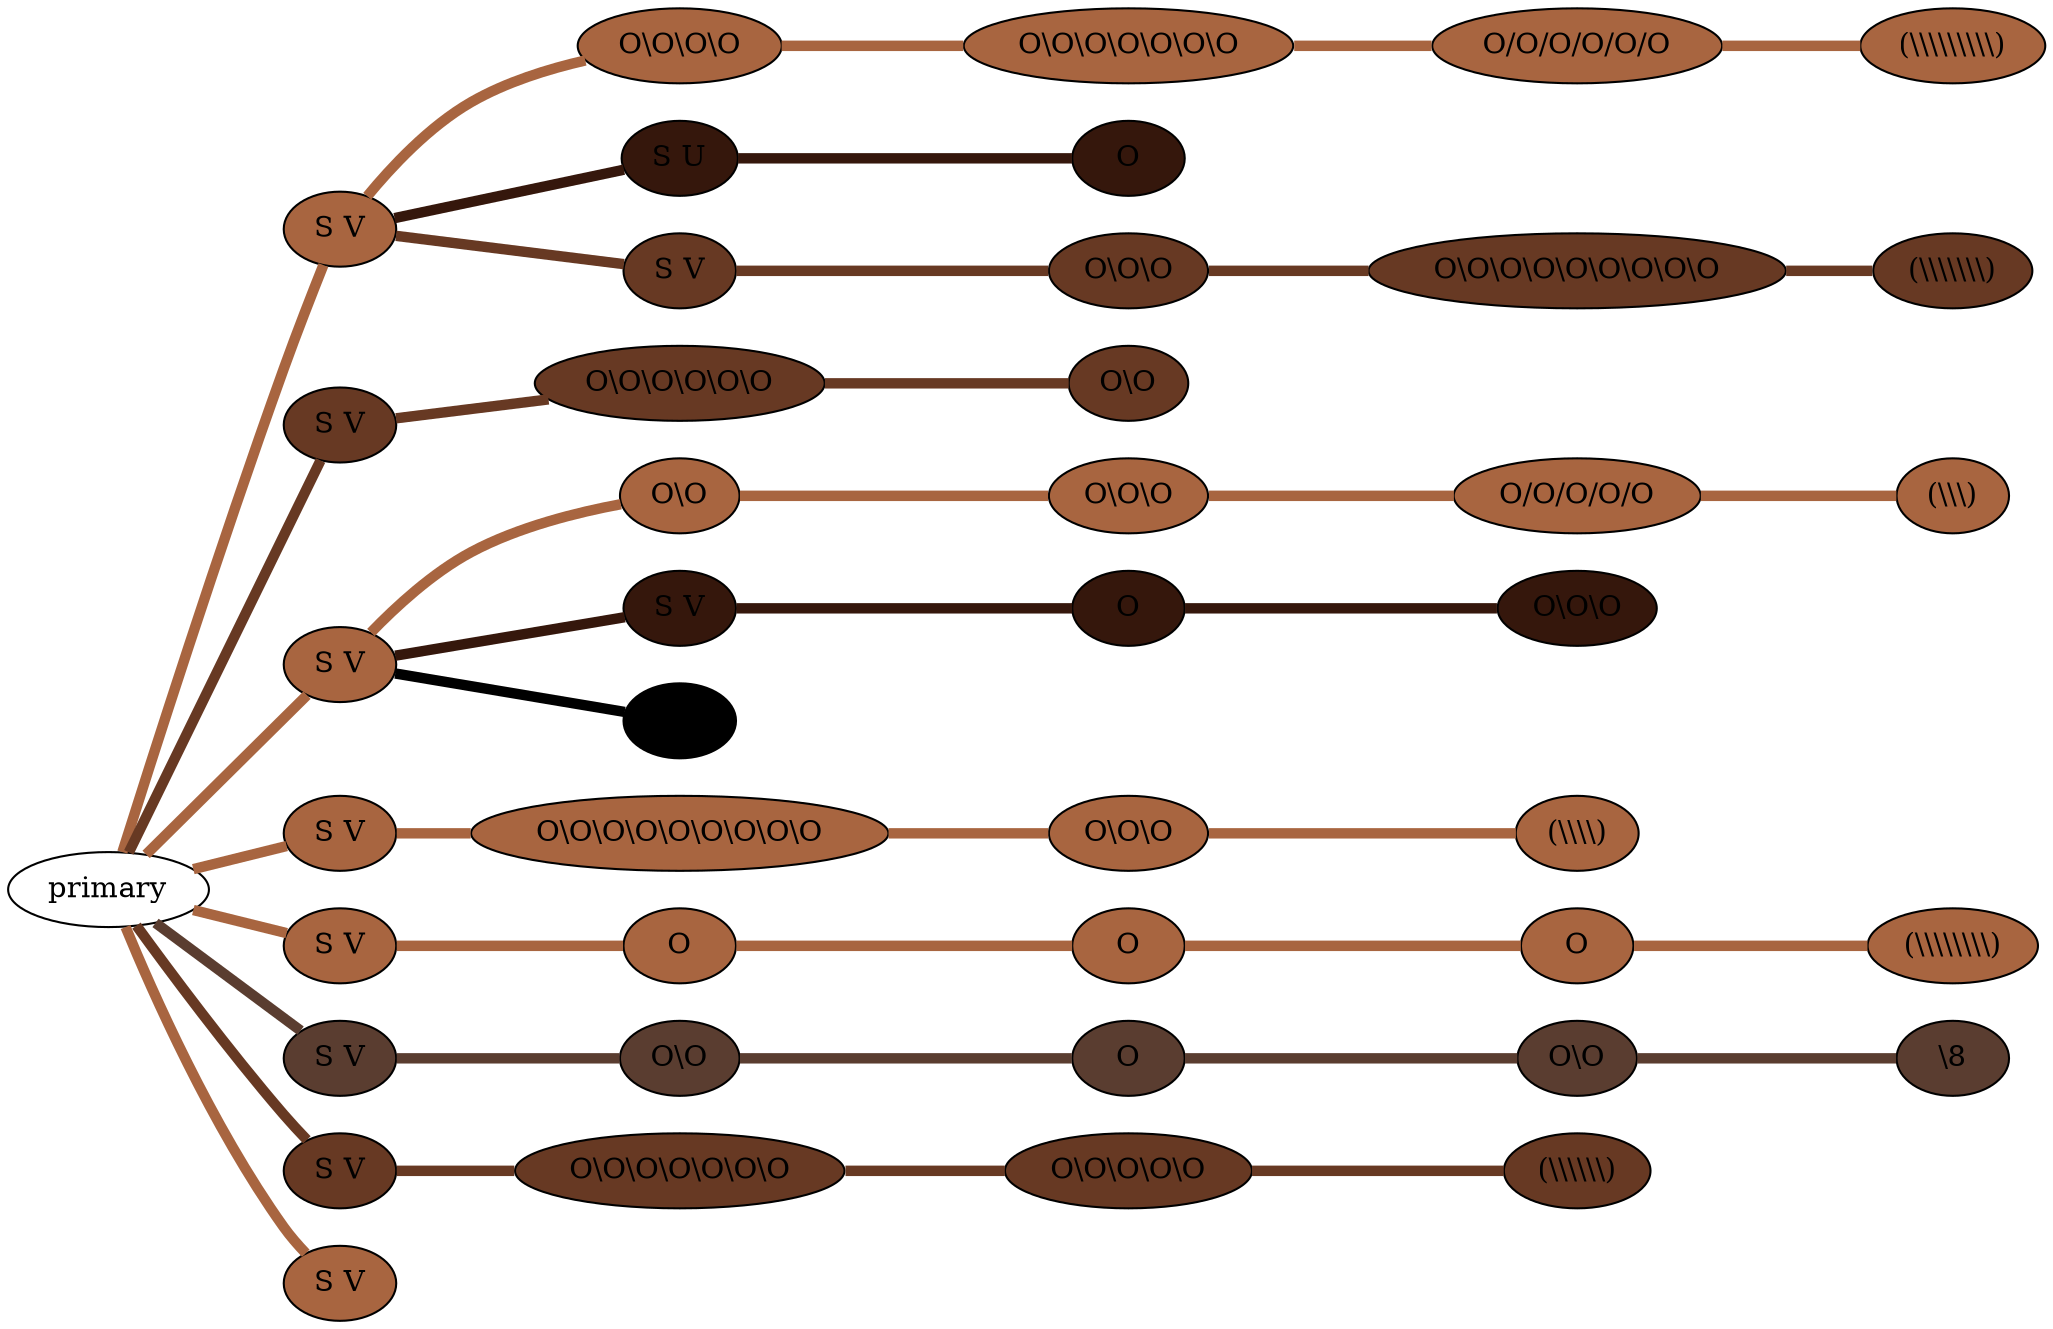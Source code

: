 graph {
 graph [rankdir=LR]
"1" [qtype="pendant_node", pendant_colors="#A86540", pendant_ply="S", pendant_attach="V", pendant_length="37", label="S V", style=filled, fillcolor="#A86540"]
"primary" -- "1" [qtype="pendant_link",penwidth=5,color="#A86540"]
"1:0" [qtype="knot_node", knot_value="4", knot_type="S", knot_position="5.0", knot_spin="Z", label="O\\O\\O\\O", style=filled, fillcolor="#A86540"]
"1" -- "1:0" [qtype="knot_link",penwidth=5,color="#A86540"]
"1:1" [qtype="knot_node", knot_value="7", knot_type="S", knot_position="14.0", knot_spin="Z", label="O\\O\\O\\O\\O\\O\\O", style=filled, fillcolor="#A86540"]
"1:0" -- "1:1" [qtype="knot_link",penwidth=5,color="#A86540"]
"1:2" [qtype="knot_node", knot_value="6", knot_type="S", knot_position="23.0", knot_spin="S", label="O/O/O/O/O/O", style=filled, fillcolor="#A86540"]
"1:1" -- "1:2" [qtype="knot_link",penwidth=5,color="#A86540"]
"1:3" [qtype="knot_node", knot_value="9", knot_type="L", knot_position="32.0", knot_spin="Z", label="(\\\\\\\\\\\\\\\\\\)", style=filled, fillcolor="#A86540"]
"1:2" -- "1:3" [qtype="knot_link",penwidth=5,color="#A86540"]
"1s1" [qtype="pendant_node", pendant_colors="#35170C", pendant_ply="S", pendant_attach="U", pendant_length="19", label="S U", style=filled, fillcolor="#35170C"]
"1" -- "1s1" [qtype="pendant_link",penwidth=5,color="#35170C"]
"1s1:0" [qtype="knot_node", knot_value="1", knot_type="S", knot_position="4.5", knot_spin="Z", label="O", style=filled, fillcolor="#35170C"]
"1s1" -- "1s1:0" [qtype="knot_link",penwidth=5,color="#35170C"]
"1s2" [qtype="pendant_node", pendant_colors="#673923", pendant_ply="S", pendant_attach="V", pendant_length="39", label="S V", style=filled, fillcolor="#673923"]
"1" -- "1s2" [qtype="pendant_link",penwidth=5,color="#673923"]
"1s2:0" [qtype="knot_node", knot_value="3", knot_type="S", knot_position="4.5", knot_spin="Z", label="O\\O\\O", style=filled, fillcolor="#673923"]
"1s2" -- "1s2:0" [qtype="knot_link",penwidth=5,color="#673923"]
"1s2:1" [qtype="knot_node", knot_value="9", knot_type="S", knot_position="13.0", knot_spin="Z", label="O\\O\\O\\O\\O\\O\\O\\O\\O", style=filled, fillcolor="#673923"]
"1s2:0" -- "1s2:1" [qtype="knot_link",penwidth=5,color="#673923"]
"1s2:2" [qtype="knot_node", knot_value="7", knot_type="L", knot_position="20.5", knot_spin="Z", label="(\\\\\\\\\\\\\\)", style=filled, fillcolor="#673923"]
"1s2:1" -- "1s2:2" [qtype="knot_link",penwidth=5,color="#673923"]
"2" [qtype="pendant_node", pendant_colors="#673923", pendant_ply="S", pendant_attach="V", pendant_length="30", label="S V", style=filled, fillcolor="#673923"]
"primary" -- "2" [qtype="pendant_link",penwidth=5,color="#673923"]
"2:0" [qtype="knot_node", knot_value="6", knot_type="S", knot_position="13.5", knot_spin="Z", label="O\\O\\O\\O\\O\\O", style=filled, fillcolor="#673923"]
"2" -- "2:0" [qtype="knot_link",penwidth=5,color="#673923"]
"2:1" [qtype="knot_node", knot_value="2", knot_type="S", knot_position="21.5", knot_spin="Z", label="O\\O", style=filled, fillcolor="#673923"]
"2:0" -- "2:1" [qtype="knot_link",penwidth=5,color="#673923"]
"3" [qtype="pendant_node", pendant_colors="#A86540,#777777", pendant_ply="S", pendant_attach="V", pendant_length="40", label="S V", style=filled, fillcolor="#A86540"]
"primary" -- "3" [qtype="pendant_link",penwidth=5,color="#A86540"]
"3:0" [qtype="knot_node", knot_value="2", knot_type="S", knot_position="5.5", knot_spin="Z", label="O\\O", style=filled, fillcolor="#A86540"]
"3" -- "3:0" [qtype="knot_link",penwidth=5,color="#A86540"]
"3:1" [qtype="knot_node", knot_value="3", knot_type="S", knot_position="14.0", knot_spin="Z", label="O\\O\\O", style=filled, fillcolor="#A86540"]
"3:0" -- "3:1" [qtype="knot_link",penwidth=5,color="#A86540"]
"3:2" [qtype="knot_node", knot_value="5", knot_type="S", knot_position="21.5", knot_spin="S", label="O/O/O/O/O", style=filled, fillcolor="#A86540"]
"3:1" -- "3:2" [qtype="knot_link",penwidth=5,color="#A86540"]
"3:3" [qtype="knot_node", knot_value="3", knot_type="L", knot_position="31.5", knot_spin="Z", label="(\\\\\\)", style=filled, fillcolor="#A86540"]
"3:2" -- "3:3" [qtype="knot_link",penwidth=5,color="#A86540"]
"3s1" [qtype="pendant_node", pendant_colors="#35170C", pendant_ply="S", pendant_attach="V", pendant_length="21", label="S V", style=filled, fillcolor="#35170C"]
"3" -- "3s1" [qtype="pendant_link",penwidth=5,color="#35170C"]
"3s1:0" [qtype="knot_node", knot_value="1", knot_type="S", knot_position="5.5", knot_spin="Z", label="O", style=filled, fillcolor="#35170C"]
"3s1" -- "3s1:0" [qtype="knot_link",penwidth=5,color="#35170C"]
"3s1:1" [qtype="knot_node", knot_value="3", knot_type="S", knot_position="13.5", knot_spin="Z", label="O\\O\\O", style=filled, fillcolor="#35170C"]
"3s1:0" -- "3s1:1" [qtype="knot_link",penwidth=5,color="#35170C"]
"3s2" [qtype="pendant_node", pendant_colors="#000000", pendant_ply="", pendant_attach="", pendant_length="", label=" ", style=filled, fillcolor="#000000"]
"3" -- "3s2" [qtype="pendant_link",penwidth=5,color="#000000"]
"4" [qtype="pendant_node", pendant_colors="#A86540", pendant_ply="S", pendant_attach="V", pendant_length="34", label="S V", style=filled, fillcolor="#A86540"]
"primary" -- "4" [qtype="pendant_link",penwidth=5,color="#A86540"]
"4:0" [qtype="knot_node", knot_value="9", knot_type="S", knot_position="14.0", knot_spin="Z", label="O\\O\\O\\O\\O\\O\\O\\O\\O", style=filled, fillcolor="#A86540"]
"4" -- "4:0" [qtype="knot_link",penwidth=5,color="#A86540"]
"4:1" [qtype="knot_node", knot_value="3", knot_type="S", knot_position="22.5", knot_spin="Z", label="O\\O\\O", style=filled, fillcolor="#A86540"]
"4:0" -- "4:1" [qtype="knot_link",penwidth=5,color="#A86540"]
"4:2" [qtype="knot_node", knot_value="4", knot_type="L", knot_position="32.5", knot_spin="Z", label="(\\\\\\\\)", style=filled, fillcolor="#A86540"]
"4:1" -- "4:2" [qtype="knot_link",penwidth=5,color="#A86540"]
"5" [qtype="pendant_node", pendant_colors="#A86540", pendant_ply="S", pendant_attach="V", pendant_length="51", label="S V", style=filled, fillcolor="#A86540"]
"primary" -- "5" [qtype="pendant_link",penwidth=5,color="#A86540"]
"5:0" [qtype="knot_node", knot_value="1", knot_type="S", knot_position="5.5", knot_spin="Z", label="O", style=filled, fillcolor="#A86540"]
"5" -- "5:0" [qtype="knot_link",penwidth=5,color="#A86540"]
"5:1" [qtype="knot_node", knot_value="1", knot_type="S", knot_position="14.0", knot_spin="Z", label="O", style=filled, fillcolor="#A86540"]
"5:0" -- "5:1" [qtype="knot_link",penwidth=5,color="#A86540"]
"5:2" [qtype="knot_node", knot_value="1", knot_type="S", knot_position="23.0", knot_spin="Z", label="O", style=filled, fillcolor="#A86540"]
"5:1" -- "5:2" [qtype="knot_link",penwidth=5,color="#A86540"]
"5:3" [qtype="knot_node", knot_value="8", knot_type="L", knot_position="33.0", knot_spin="Z", label="(\\\\\\\\\\\\\\\\)", style=filled, fillcolor="#A86540"]
"5:2" -- "5:3" [qtype="knot_link",penwidth=5,color="#A86540"]
"6" [qtype="pendant_node", pendant_colors="#5A3D30", pendant_ply="S", pendant_attach="V", pendant_length="81", label="S V", style=filled, fillcolor="#5A3D30"]
"primary" -- "6" [qtype="pendant_link",penwidth=5,color="#5A3D30"]
"6:0" [qtype="knot_node", knot_value="2", knot_type="S", knot_position="5.0", knot_spin="Z", label="O\\O", style=filled, fillcolor="#5A3D30"]
"6" -- "6:0" [qtype="knot_link",penwidth=5,color="#5A3D30"]
"6:1" [qtype="knot_node", knot_value="1", knot_type="S", knot_position="13.5", knot_spin="Z", label="O", style=filled, fillcolor="#5A3D30"]
"6:0" -- "6:1" [qtype="knot_link",penwidth=5,color="#5A3D30"]
"6:2" [qtype="knot_node", knot_value="2", knot_type="S", knot_position="22.0", knot_spin="Z", label="O\\O", style=filled, fillcolor="#5A3D30"]
"6:1" -- "6:2" [qtype="knot_link",penwidth=5,color="#5A3D30"]
"6:3" [qtype="knot_node", knot_value="1", knot_type="E", knot_position="32.5", knot_spin="Z", label="\\8", style=filled, fillcolor="#5A3D30"]
"6:2" -- "6:3" [qtype="knot_link",penwidth=5,color="#5A3D30"]
"7" [qtype="pendant_node", pendant_colors="#673923", pendant_ply="S", pendant_attach="V", pendant_length="37", label="S V", style=filled, fillcolor="#673923"]
"primary" -- "7" [qtype="pendant_link",penwidth=5,color="#673923"]
"7:0" [qtype="knot_node", knot_value="7", knot_type="S", knot_position="14.0", knot_spin="Z", label="O\\O\\O\\O\\O\\O\\O", style=filled, fillcolor="#673923"]
"7" -- "7:0" [qtype="knot_link",penwidth=5,color="#673923"]
"7:1" [qtype="knot_node", knot_value="5", knot_type="S", knot_position="22.5", knot_spin="Z", label="O\\O\\O\\O\\O", style=filled, fillcolor="#673923"]
"7:0" -- "7:1" [qtype="knot_link",penwidth=5,color="#673923"]
"7:2" [qtype="knot_node", knot_value="6", knot_type="L", knot_position="31.0", knot_spin="Z", label="(\\\\\\\\\\\\)", style=filled, fillcolor="#673923"]
"7:1" -- "7:2" [qtype="knot_link",penwidth=5,color="#673923"]
"8" [qtype="pendant_node", pendant_colors="#A86540", pendant_ply="S", pendant_attach="V", pendant_length="8", label="S V", style=filled, fillcolor="#A86540"]
"primary" -- "8" [qtype="pendant_link",penwidth=5,color="#A86540"]
}

